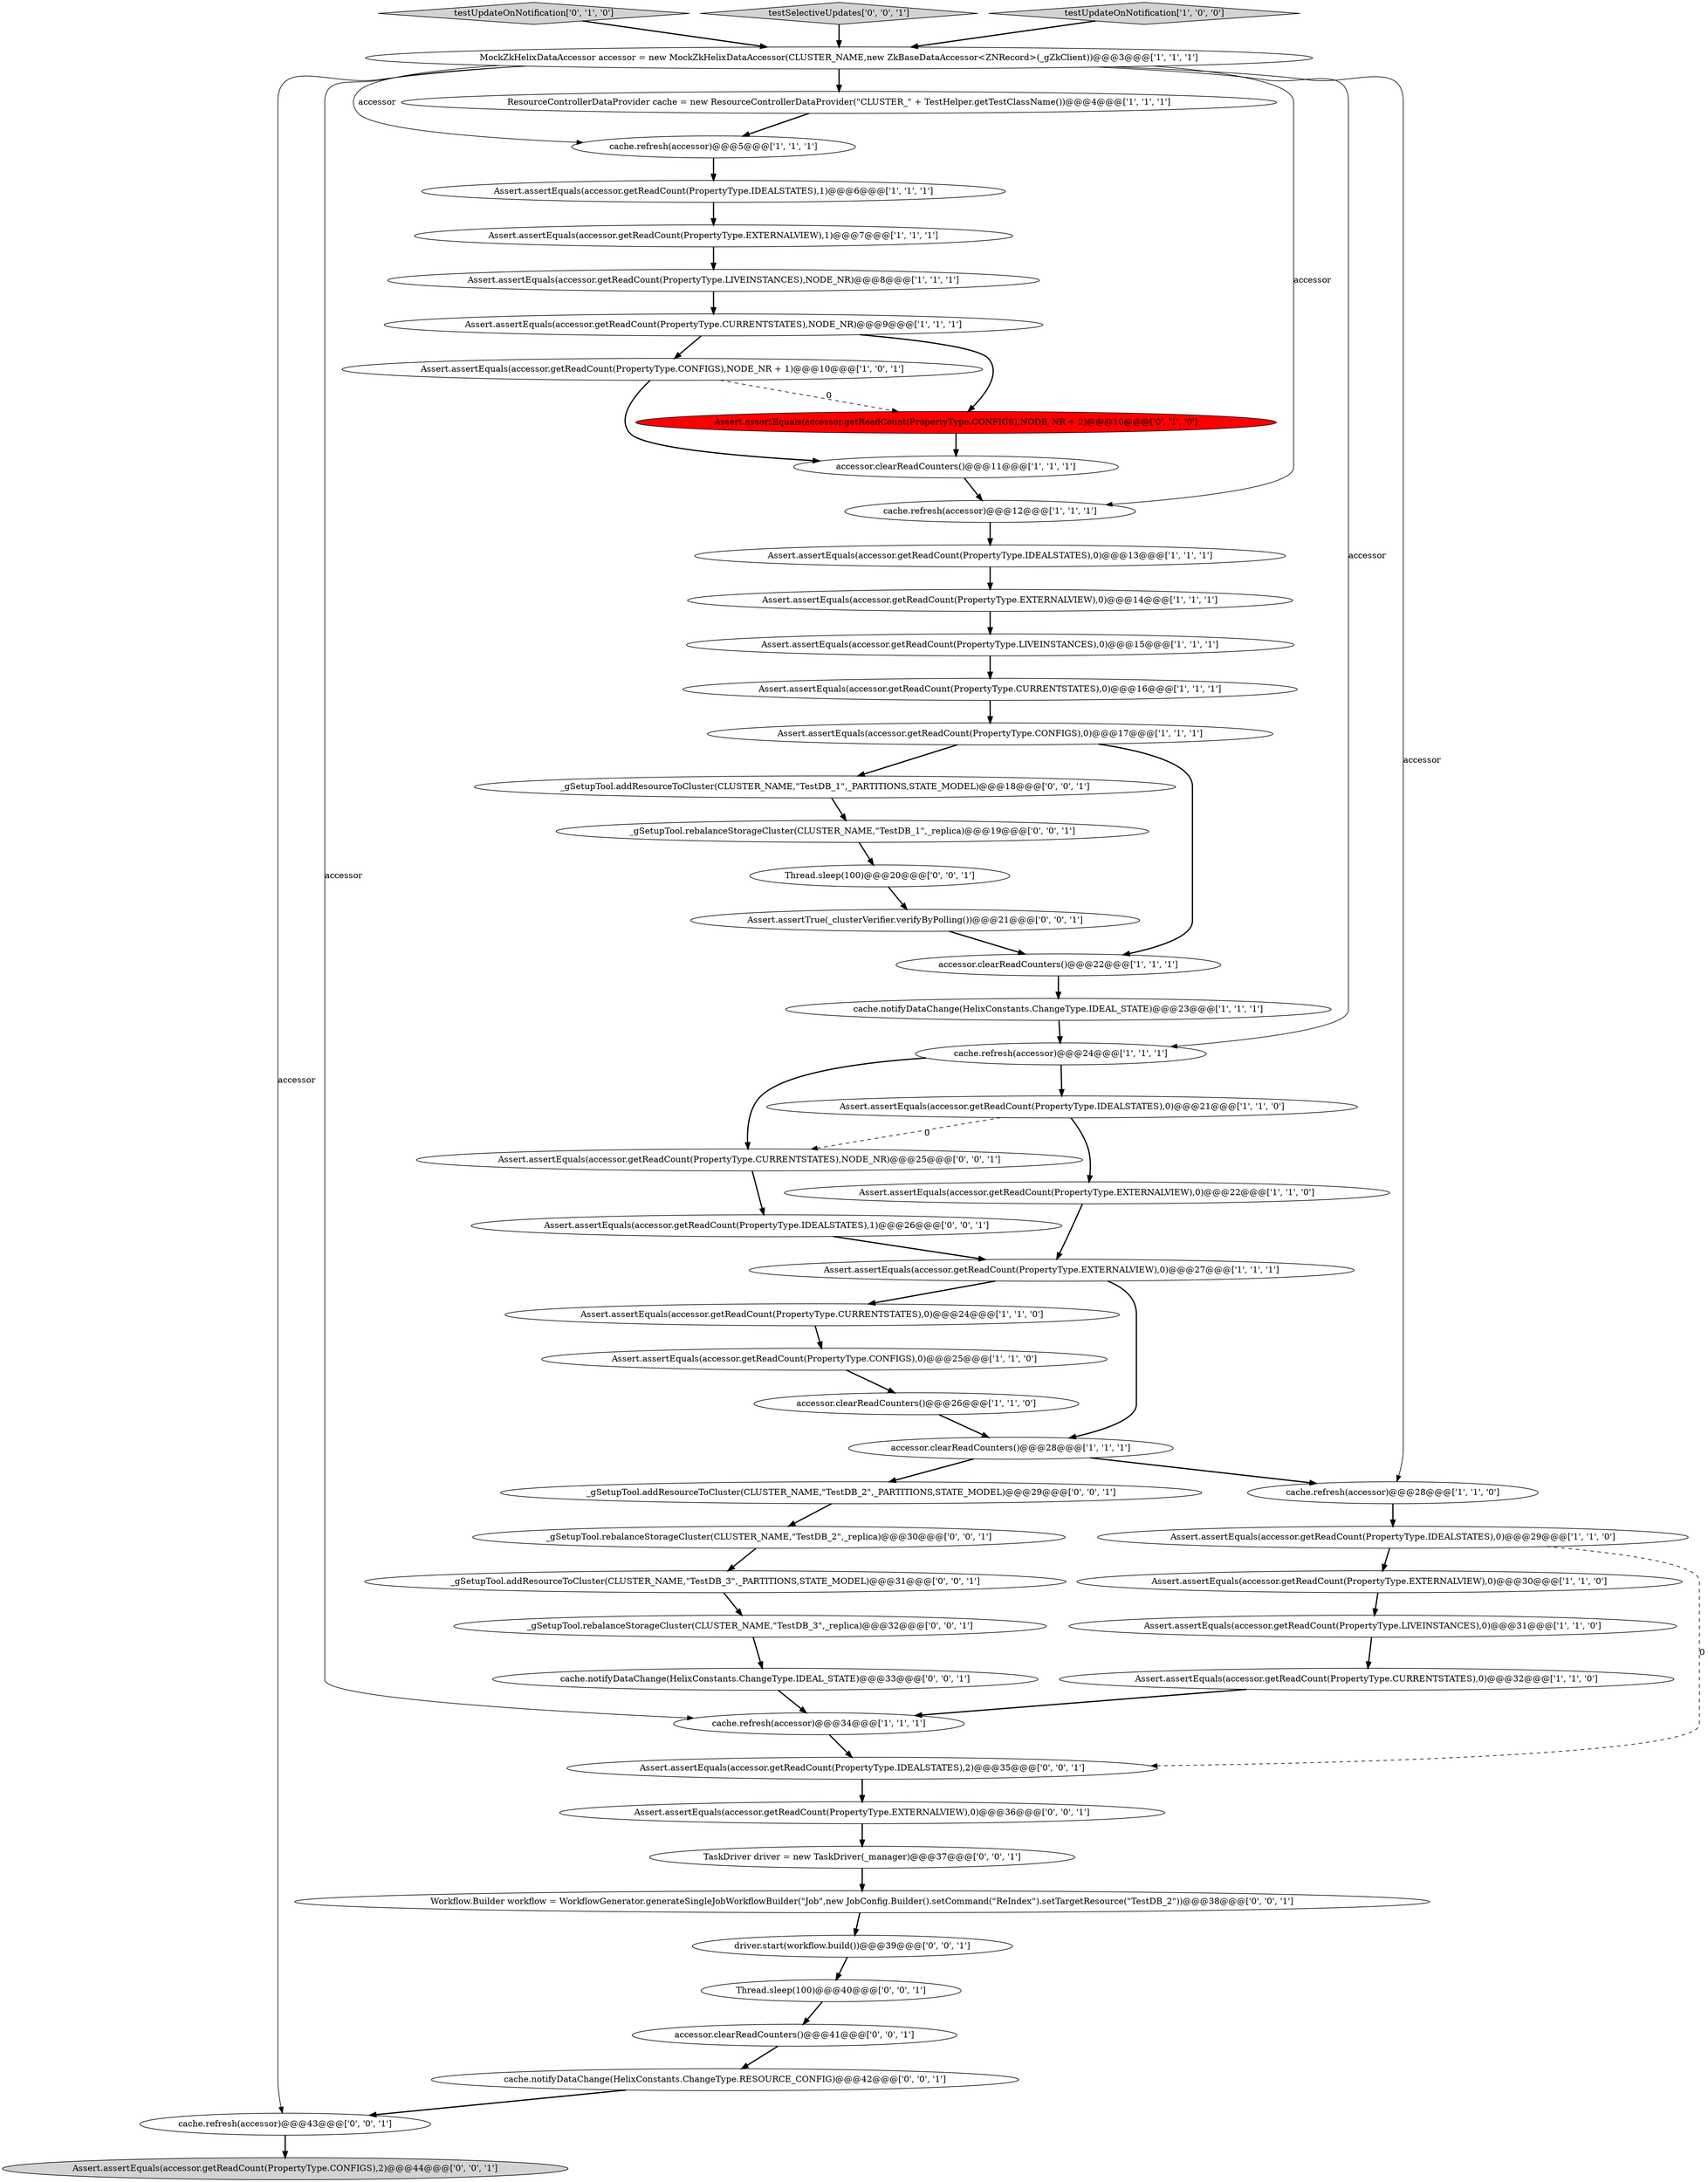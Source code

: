 digraph {
4 [style = filled, label = "accessor.clearReadCounters()@@@22@@@['1', '1', '1']", fillcolor = white, shape = ellipse image = "AAA0AAABBB1BBB"];
44 [style = filled, label = "_gSetupTool.addResourceToCluster(CLUSTER_NAME,\"TestDB_2\",_PARTITIONS,STATE_MODEL)@@@29@@@['0', '0', '1']", fillcolor = white, shape = ellipse image = "AAA0AAABBB3BBB"];
10 [style = filled, label = "Assert.assertEquals(accessor.getReadCount(PropertyType.EXTERNALVIEW),0)@@@30@@@['1', '1', '0']", fillcolor = white, shape = ellipse image = "AAA0AAABBB1BBB"];
6 [style = filled, label = "Assert.assertEquals(accessor.getReadCount(PropertyType.IDEALSTATES),0)@@@13@@@['1', '1', '1']", fillcolor = white, shape = ellipse image = "AAA0AAABBB1BBB"];
13 [style = filled, label = "cache.refresh(accessor)@@@5@@@['1', '1', '1']", fillcolor = white, shape = ellipse image = "AAA0AAABBB1BBB"];
3 [style = filled, label = "Assert.assertEquals(accessor.getReadCount(PropertyType.EXTERNALVIEW),0)@@@14@@@['1', '1', '1']", fillcolor = white, shape = ellipse image = "AAA0AAABBB1BBB"];
36 [style = filled, label = "_gSetupTool.rebalanceStorageCluster(CLUSTER_NAME,\"TestDB_2\",_replica)@@@30@@@['0', '0', '1']", fillcolor = white, shape = ellipse image = "AAA0AAABBB3BBB"];
2 [style = filled, label = "cache.notifyDataChange(HelixConstants.ChangeType.IDEAL_STATE)@@@23@@@['1', '1', '1']", fillcolor = white, shape = ellipse image = "AAA0AAABBB1BBB"];
52 [style = filled, label = "Assert.assertTrue(_clusterVerifier.verifyByPolling())@@@21@@@['0', '0', '1']", fillcolor = white, shape = ellipse image = "AAA0AAABBB3BBB"];
47 [style = filled, label = "_gSetupTool.addResourceToCluster(CLUSTER_NAME,\"TestDB_1\",_PARTITIONS,STATE_MODEL)@@@18@@@['0', '0', '1']", fillcolor = white, shape = ellipse image = "AAA0AAABBB3BBB"];
8 [style = filled, label = "accessor.clearReadCounters()@@@26@@@['1', '1', '0']", fillcolor = white, shape = ellipse image = "AAA0AAABBB1BBB"];
14 [style = filled, label = "Assert.assertEquals(accessor.getReadCount(PropertyType.IDEALSTATES),0)@@@21@@@['1', '1', '0']", fillcolor = white, shape = ellipse image = "AAA0AAABBB1BBB"];
33 [style = filled, label = "testUpdateOnNotification['0', '1', '0']", fillcolor = lightgray, shape = diamond image = "AAA0AAABBB2BBB"];
42 [style = filled, label = "_gSetupTool.addResourceToCluster(CLUSTER_NAME,\"TestDB_3\",_PARTITIONS,STATE_MODEL)@@@31@@@['0', '0', '1']", fillcolor = white, shape = ellipse image = "AAA0AAABBB3BBB"];
9 [style = filled, label = "cache.refresh(accessor)@@@28@@@['1', '1', '0']", fillcolor = white, shape = ellipse image = "AAA0AAABBB1BBB"];
20 [style = filled, label = "Assert.assertEquals(accessor.getReadCount(PropertyType.CURRENTSTATES),0)@@@16@@@['1', '1', '1']", fillcolor = white, shape = ellipse image = "AAA0AAABBB1BBB"];
40 [style = filled, label = "cache.refresh(accessor)@@@43@@@['0', '0', '1']", fillcolor = white, shape = ellipse image = "AAA0AAABBB3BBB"];
54 [style = filled, label = "Assert.assertEquals(accessor.getReadCount(PropertyType.IDEALSTATES),1)@@@26@@@['0', '0', '1']", fillcolor = white, shape = ellipse image = "AAA0AAABBB3BBB"];
21 [style = filled, label = "Assert.assertEquals(accessor.getReadCount(PropertyType.CURRENTSTATES),NODE_NR)@@@9@@@['1', '1', '1']", fillcolor = white, shape = ellipse image = "AAA0AAABBB1BBB"];
37 [style = filled, label = "testSelectiveUpdates['0', '0', '1']", fillcolor = lightgray, shape = diamond image = "AAA0AAABBB3BBB"];
26 [style = filled, label = "Assert.assertEquals(accessor.getReadCount(PropertyType.LIVEINSTANCES),NODE_NR)@@@8@@@['1', '1', '1']", fillcolor = white, shape = ellipse image = "AAA0AAABBB1BBB"];
38 [style = filled, label = "Thread.sleep(100)@@@20@@@['0', '0', '1']", fillcolor = white, shape = ellipse image = "AAA0AAABBB3BBB"];
22 [style = filled, label = "Assert.assertEquals(accessor.getReadCount(PropertyType.EXTERNALVIEW),0)@@@22@@@['1', '1', '0']", fillcolor = white, shape = ellipse image = "AAA0AAABBB1BBB"];
17 [style = filled, label = "cache.refresh(accessor)@@@34@@@['1', '1', '1']", fillcolor = white, shape = ellipse image = "AAA0AAABBB1BBB"];
43 [style = filled, label = "TaskDriver driver = new TaskDriver(_manager)@@@37@@@['0', '0', '1']", fillcolor = white, shape = ellipse image = "AAA0AAABBB3BBB"];
50 [style = filled, label = "cache.notifyDataChange(HelixConstants.ChangeType.IDEAL_STATE)@@@33@@@['0', '0', '1']", fillcolor = white, shape = ellipse image = "AAA0AAABBB3BBB"];
46 [style = filled, label = "Assert.assertEquals(accessor.getReadCount(PropertyType.EXTERNALVIEW),0)@@@36@@@['0', '0', '1']", fillcolor = white, shape = ellipse image = "AAA0AAABBB3BBB"];
7 [style = filled, label = "Assert.assertEquals(accessor.getReadCount(PropertyType.LIVEINSTANCES),0)@@@15@@@['1', '1', '1']", fillcolor = white, shape = ellipse image = "AAA0AAABBB1BBB"];
23 [style = filled, label = "MockZkHelixDataAccessor accessor = new MockZkHelixDataAccessor(CLUSTER_NAME,new ZkBaseDataAccessor<ZNRecord>(_gZkClient))@@@3@@@['1', '1', '1']", fillcolor = white, shape = ellipse image = "AAA0AAABBB1BBB"];
39 [style = filled, label = "_gSetupTool.rebalanceStorageCluster(CLUSTER_NAME,\"TestDB_1\",_replica)@@@19@@@['0', '0', '1']", fillcolor = white, shape = ellipse image = "AAA0AAABBB3BBB"];
55 [style = filled, label = "cache.notifyDataChange(HelixConstants.ChangeType.RESOURCE_CONFIG)@@@42@@@['0', '0', '1']", fillcolor = white, shape = ellipse image = "AAA0AAABBB3BBB"];
49 [style = filled, label = "Assert.assertEquals(accessor.getReadCount(PropertyType.CONFIGS),2)@@@44@@@['0', '0', '1']", fillcolor = lightgray, shape = ellipse image = "AAA0AAABBB3BBB"];
1 [style = filled, label = "ResourceControllerDataProvider cache = new ResourceControllerDataProvider(\"CLUSTER_\" + TestHelper.getTestClassName())@@@4@@@['1', '1', '1']", fillcolor = white, shape = ellipse image = "AAA0AAABBB1BBB"];
18 [style = filled, label = "testUpdateOnNotification['1', '0', '0']", fillcolor = lightgray, shape = diamond image = "AAA0AAABBB1BBB"];
11 [style = filled, label = "Assert.assertEquals(accessor.getReadCount(PropertyType.CONFIGS),0)@@@25@@@['1', '1', '0']", fillcolor = white, shape = ellipse image = "AAA0AAABBB1BBB"];
0 [style = filled, label = "Assert.assertEquals(accessor.getReadCount(PropertyType.IDEALSTATES),0)@@@29@@@['1', '1', '0']", fillcolor = white, shape = ellipse image = "AAA0AAABBB1BBB"];
12 [style = filled, label = "Assert.assertEquals(accessor.getReadCount(PropertyType.EXTERNALVIEW),1)@@@7@@@['1', '1', '1']", fillcolor = white, shape = ellipse image = "AAA0AAABBB1BBB"];
25 [style = filled, label = "Assert.assertEquals(accessor.getReadCount(PropertyType.CURRENTSTATES),0)@@@32@@@['1', '1', '0']", fillcolor = white, shape = ellipse image = "AAA0AAABBB1BBB"];
31 [style = filled, label = "cache.refresh(accessor)@@@24@@@['1', '1', '1']", fillcolor = white, shape = ellipse image = "AAA0AAABBB1BBB"];
32 [style = filled, label = "Assert.assertEquals(accessor.getReadCount(PropertyType.CONFIGS),NODE_NR + 2)@@@10@@@['0', '1', '0']", fillcolor = red, shape = ellipse image = "AAA1AAABBB2BBB"];
16 [style = filled, label = "accessor.clearReadCounters()@@@28@@@['1', '1', '1']", fillcolor = white, shape = ellipse image = "AAA0AAABBB1BBB"];
41 [style = filled, label = "_gSetupTool.rebalanceStorageCluster(CLUSTER_NAME,\"TestDB_3\",_replica)@@@32@@@['0', '0', '1']", fillcolor = white, shape = ellipse image = "AAA0AAABBB3BBB"];
51 [style = filled, label = "Thread.sleep(100)@@@40@@@['0', '0', '1']", fillcolor = white, shape = ellipse image = "AAA0AAABBB3BBB"];
53 [style = filled, label = "Assert.assertEquals(accessor.getReadCount(PropertyType.IDEALSTATES),2)@@@35@@@['0', '0', '1']", fillcolor = white, shape = ellipse image = "AAA0AAABBB3BBB"];
35 [style = filled, label = "accessor.clearReadCounters()@@@41@@@['0', '0', '1']", fillcolor = white, shape = ellipse image = "AAA0AAABBB3BBB"];
28 [style = filled, label = "Assert.assertEquals(accessor.getReadCount(PropertyType.CURRENTSTATES),0)@@@24@@@['1', '1', '0']", fillcolor = white, shape = ellipse image = "AAA0AAABBB1BBB"];
24 [style = filled, label = "Assert.assertEquals(accessor.getReadCount(PropertyType.LIVEINSTANCES),0)@@@31@@@['1', '1', '0']", fillcolor = white, shape = ellipse image = "AAA0AAABBB1BBB"];
45 [style = filled, label = "driver.start(workflow.build())@@@39@@@['0', '0', '1']", fillcolor = white, shape = ellipse image = "AAA0AAABBB3BBB"];
15 [style = filled, label = "Assert.assertEquals(accessor.getReadCount(PropertyType.EXTERNALVIEW),0)@@@27@@@['1', '1', '1']", fillcolor = white, shape = ellipse image = "AAA0AAABBB1BBB"];
27 [style = filled, label = "Assert.assertEquals(accessor.getReadCount(PropertyType.CONFIGS),0)@@@17@@@['1', '1', '1']", fillcolor = white, shape = ellipse image = "AAA0AAABBB1BBB"];
19 [style = filled, label = "cache.refresh(accessor)@@@12@@@['1', '1', '1']", fillcolor = white, shape = ellipse image = "AAA0AAABBB1BBB"];
48 [style = filled, label = "Workflow.Builder workflow = WorkflowGenerator.generateSingleJobWorkflowBuilder(\"Job\",new JobConfig.Builder().setCommand(\"ReIndex\").setTargetResource(\"TestDB_2\"))@@@38@@@['0', '0', '1']", fillcolor = white, shape = ellipse image = "AAA0AAABBB3BBB"];
34 [style = filled, label = "Assert.assertEquals(accessor.getReadCount(PropertyType.CURRENTSTATES),NODE_NR)@@@25@@@['0', '0', '1']", fillcolor = white, shape = ellipse image = "AAA0AAABBB3BBB"];
29 [style = filled, label = "accessor.clearReadCounters()@@@11@@@['1', '1', '1']", fillcolor = white, shape = ellipse image = "AAA0AAABBB1BBB"];
30 [style = filled, label = "Assert.assertEquals(accessor.getReadCount(PropertyType.IDEALSTATES),1)@@@6@@@['1', '1', '1']", fillcolor = white, shape = ellipse image = "AAA0AAABBB1BBB"];
5 [style = filled, label = "Assert.assertEquals(accessor.getReadCount(PropertyType.CONFIGS),NODE_NR + 1)@@@10@@@['1', '0', '1']", fillcolor = white, shape = ellipse image = "AAA0AAABBB1BBB"];
31->14 [style = bold, label=""];
5->29 [style = bold, label=""];
6->3 [style = bold, label=""];
8->16 [style = bold, label=""];
42->41 [style = bold, label=""];
40->49 [style = bold, label=""];
22->15 [style = bold, label=""];
44->36 [style = bold, label=""];
9->0 [style = bold, label=""];
18->23 [style = bold, label=""];
23->17 [style = solid, label="accessor"];
35->55 [style = bold, label=""];
14->34 [style = dashed, label="0"];
38->52 [style = bold, label=""];
45->51 [style = bold, label=""];
10->24 [style = bold, label=""];
28->11 [style = bold, label=""];
50->17 [style = bold, label=""];
43->48 [style = bold, label=""];
14->22 [style = bold, label=""];
52->4 [style = bold, label=""];
55->40 [style = bold, label=""];
34->54 [style = bold, label=""];
0->53 [style = dashed, label="0"];
23->19 [style = solid, label="accessor"];
13->30 [style = bold, label=""];
12->26 [style = bold, label=""];
7->20 [style = bold, label=""];
4->2 [style = bold, label=""];
47->39 [style = bold, label=""];
54->15 [style = bold, label=""];
19->6 [style = bold, label=""];
15->16 [style = bold, label=""];
51->35 [style = bold, label=""];
25->17 [style = bold, label=""];
1->13 [style = bold, label=""];
37->23 [style = bold, label=""];
31->34 [style = bold, label=""];
20->27 [style = bold, label=""];
26->21 [style = bold, label=""];
32->29 [style = bold, label=""];
33->23 [style = bold, label=""];
23->13 [style = solid, label="accessor"];
5->32 [style = dashed, label="0"];
21->5 [style = bold, label=""];
27->4 [style = bold, label=""];
17->53 [style = bold, label=""];
0->10 [style = bold, label=""];
30->12 [style = bold, label=""];
53->46 [style = bold, label=""];
48->45 [style = bold, label=""];
29->19 [style = bold, label=""];
3->7 [style = bold, label=""];
15->28 [style = bold, label=""];
16->44 [style = bold, label=""];
24->25 [style = bold, label=""];
21->32 [style = bold, label=""];
23->9 [style = solid, label="accessor"];
23->31 [style = solid, label="accessor"];
23->40 [style = solid, label="accessor"];
39->38 [style = bold, label=""];
23->1 [style = bold, label=""];
11->8 [style = bold, label=""];
27->47 [style = bold, label=""];
41->50 [style = bold, label=""];
16->9 [style = bold, label=""];
36->42 [style = bold, label=""];
2->31 [style = bold, label=""];
46->43 [style = bold, label=""];
}
